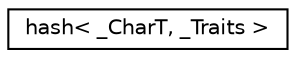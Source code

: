 digraph "Graphical Class Hierarchy"
{
  edge [fontname="Helvetica",fontsize="10",labelfontname="Helvetica",labelfontsize="10"];
  node [fontname="Helvetica",fontsize="10",shape=record];
  rankdir="LR";
  Node1 [label="hash\< _CharT, _Traits \>",height=0.2,width=0.4,color="black", fillcolor="white", style="filled",URL="$structhash.xhtml"];
}
